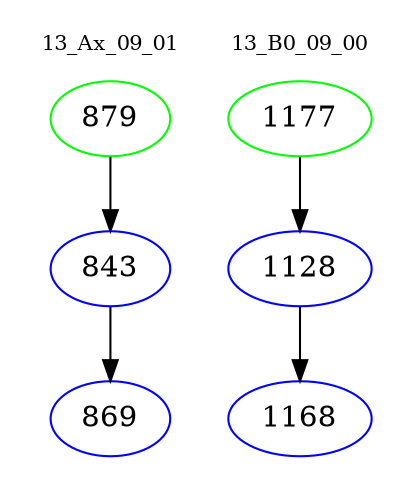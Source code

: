 digraph{
subgraph cluster_0 {
color = white
label = "13_Ax_09_01";
fontsize=10;
T0_879 [label="879", color="green"]
T0_879 -> T0_843 [color="black"]
T0_843 [label="843", color="blue"]
T0_843 -> T0_869 [color="black"]
T0_869 [label="869", color="blue"]
}
subgraph cluster_1 {
color = white
label = "13_B0_09_00";
fontsize=10;
T1_1177 [label="1177", color="green"]
T1_1177 -> T1_1128 [color="black"]
T1_1128 [label="1128", color="blue"]
T1_1128 -> T1_1168 [color="black"]
T1_1168 [label="1168", color="blue"]
}
}
